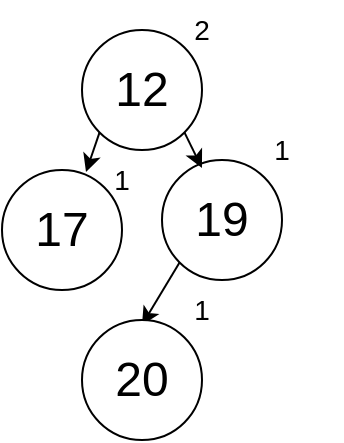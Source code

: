 <mxfile version="16.1.2" type="device"><diagram id="oeTP1227Fok0xVzUUvgo" name="Page-1"><mxGraphModel dx="1102" dy="865" grid="1" gridSize="10" guides="1" tooltips="1" connect="1" arrows="1" fold="1" page="1" pageScale="1" pageWidth="850" pageHeight="1100" math="0" shadow="0"><root><mxCell id="0"/><mxCell id="1" parent="0"/><mxCell id="egZebEp88KU72r9SRnEN-52" style="edgeStyle=none;rounded=0;orthogonalLoop=1;jettySize=auto;html=1;exitX=0;exitY=1;exitDx=0;exitDy=0;entryX=0;entryY=0.75;entryDx=0;entryDy=0;fontSize=14;" parent="1" source="egZebEp88KU72r9SRnEN-48" target="egZebEp88KU72r9SRnEN-51" edge="1"><mxGeometry relative="1" as="geometry"/></mxCell><mxCell id="egZebEp88KU72r9SRnEN-48" value="&lt;font style=&quot;font-size: 24px&quot;&gt;19&lt;/font&gt;" style="ellipse;whiteSpace=wrap;html=1;aspect=fixed;" parent="1" vertex="1"><mxGeometry x="160" y="120" width="60" height="60" as="geometry"/></mxCell><mxCell id="egZebEp88KU72r9SRnEN-49" value="1" style="text;html=1;strokeColor=none;fillColor=none;align=center;verticalAlign=middle;whiteSpace=wrap;rounded=0;fontSize=14;" parent="1" vertex="1"><mxGeometry x="190" y="100" width="60" height="30" as="geometry"/></mxCell><mxCell id="egZebEp88KU72r9SRnEN-50" value="&lt;font style=&quot;font-size: 24px&quot;&gt;20&lt;/font&gt;" style="ellipse;whiteSpace=wrap;html=1;aspect=fixed;" parent="1" vertex="1"><mxGeometry x="120" y="200" width="60" height="60" as="geometry"/></mxCell><mxCell id="egZebEp88KU72r9SRnEN-51" value="1" style="text;html=1;strokeColor=none;fillColor=none;align=center;verticalAlign=middle;whiteSpace=wrap;rounded=0;fontSize=14;" parent="1" vertex="1"><mxGeometry x="150" y="180" width="60" height="30" as="geometry"/></mxCell><mxCell id="0VGHKmyP8yDBSpkg8Hg7-3" style="rounded=0;orthogonalLoop=1;jettySize=auto;html=1;exitX=0;exitY=1;exitDx=0;exitDy=0;entryX=0.7;entryY=0.017;entryDx=0;entryDy=0;entryPerimeter=0;" edge="1" parent="1" source="0VGHKmyP8yDBSpkg8Hg7-1" target="0VGHKmyP8yDBSpkg8Hg7-2"><mxGeometry relative="1" as="geometry"/></mxCell><mxCell id="0VGHKmyP8yDBSpkg8Hg7-6" style="edgeStyle=none;rounded=0;orthogonalLoop=1;jettySize=auto;html=1;exitX=1;exitY=1;exitDx=0;exitDy=0;entryX=0.333;entryY=0.067;entryDx=0;entryDy=0;entryPerimeter=0;" edge="1" parent="1" source="0VGHKmyP8yDBSpkg8Hg7-1" target="egZebEp88KU72r9SRnEN-48"><mxGeometry relative="1" as="geometry"/></mxCell><mxCell id="0VGHKmyP8yDBSpkg8Hg7-1" value="&lt;font style=&quot;font-size: 24px&quot;&gt;12&lt;/font&gt;" style="ellipse;whiteSpace=wrap;html=1;aspect=fixed;" vertex="1" parent="1"><mxGeometry x="120" y="55" width="60" height="60" as="geometry"/></mxCell><mxCell id="0VGHKmyP8yDBSpkg8Hg7-2" value="&lt;font style=&quot;font-size: 24px&quot;&gt;17&lt;/font&gt;" style="ellipse;whiteSpace=wrap;html=1;aspect=fixed;" vertex="1" parent="1"><mxGeometry x="80" y="125" width="60" height="60" as="geometry"/></mxCell><mxCell id="0VGHKmyP8yDBSpkg8Hg7-4" value="2" style="text;html=1;strokeColor=none;fillColor=none;align=center;verticalAlign=middle;whiteSpace=wrap;rounded=0;fontSize=14;" vertex="1" parent="1"><mxGeometry x="150" y="40" width="60" height="30" as="geometry"/></mxCell><mxCell id="0VGHKmyP8yDBSpkg8Hg7-5" value="1" style="text;html=1;strokeColor=none;fillColor=none;align=center;verticalAlign=middle;whiteSpace=wrap;rounded=0;fontSize=14;" vertex="1" parent="1"><mxGeometry x="110" y="115" width="60" height="30" as="geometry"/></mxCell></root></mxGraphModel></diagram></mxfile>